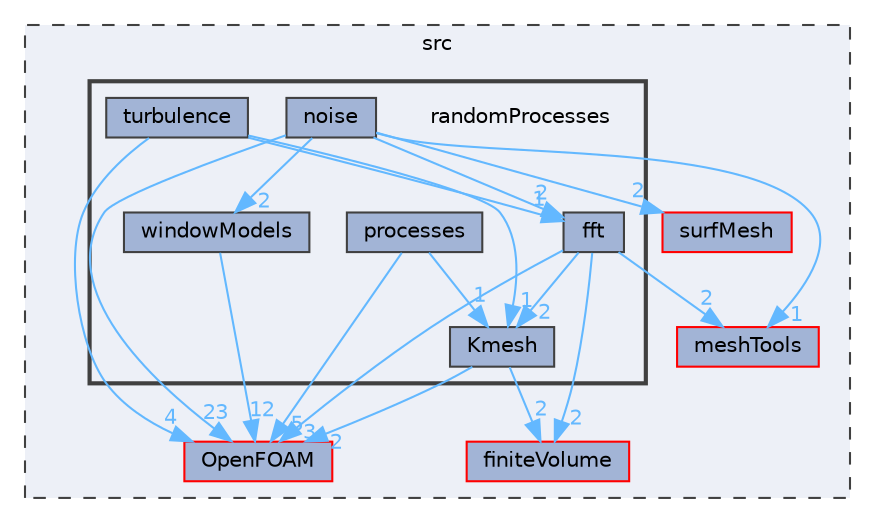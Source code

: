 digraph "src/randomProcesses"
{
 // LATEX_PDF_SIZE
  bgcolor="transparent";
  edge [fontname=Helvetica,fontsize=10,labelfontname=Helvetica,labelfontsize=10];
  node [fontname=Helvetica,fontsize=10,shape=box,height=0.2,width=0.4];
  compound=true
  subgraph clusterdir_68267d1309a1af8e8297ef4c3efbcdba {
    graph [ bgcolor="#edf0f7", pencolor="grey25", label="src", fontname=Helvetica,fontsize=10 style="filled,dashed", URL="dir_68267d1309a1af8e8297ef4c3efbcdba.html",tooltip=""]
  dir_9bd15774b555cf7259a6fa18f99fe99b [label="finiteVolume", fillcolor="#a2b4d6", color="red", style="filled", URL="dir_9bd15774b555cf7259a6fa18f99fe99b.html",tooltip=""];
  dir_ae30ad0bef50cf391b24c614251bb9fd [label="meshTools", fillcolor="#a2b4d6", color="red", style="filled", URL="dir_ae30ad0bef50cf391b24c614251bb9fd.html",tooltip=""];
  dir_c5473ff19b20e6ec4dfe5c310b3778a8 [label="OpenFOAM", fillcolor="#a2b4d6", color="red", style="filled", URL="dir_c5473ff19b20e6ec4dfe5c310b3778a8.html",tooltip=""];
  dir_0a88fe22feb23ce5f078a04a1df67721 [label="surfMesh", fillcolor="#a2b4d6", color="red", style="filled", URL="dir_0a88fe22feb23ce5f078a04a1df67721.html",tooltip=""];
  subgraph clusterdir_6992af9b03f6fc22ea45caf98ff89caa {
    graph [ bgcolor="#edf0f7", pencolor="grey25", label="", fontname=Helvetica,fontsize=10 style="filled,bold", URL="dir_6992af9b03f6fc22ea45caf98ff89caa.html",tooltip=""]
    dir_6992af9b03f6fc22ea45caf98ff89caa [shape=plaintext, label="randomProcesses"];
  dir_afc6b950f4df59744860d38e9c4c8c41 [label="fft", fillcolor="#a2b4d6", color="grey25", style="filled", URL="dir_afc6b950f4df59744860d38e9c4c8c41.html",tooltip=""];
  dir_06b4c5f3b0aa25deb28800f5c422a252 [label="Kmesh", fillcolor="#a2b4d6", color="grey25", style="filled", URL="dir_06b4c5f3b0aa25deb28800f5c422a252.html",tooltip=""];
  dir_961fac5356e98051294954c7e09f6043 [label="noise", fillcolor="#a2b4d6", color="grey25", style="filled", URL="dir_961fac5356e98051294954c7e09f6043.html",tooltip=""];
  dir_b65a53f4596a6a5e77398918ac517637 [label="processes", fillcolor="#a2b4d6", color="grey25", style="filled", URL="dir_b65a53f4596a6a5e77398918ac517637.html",tooltip=""];
  dir_095dceeaa4188d41e76684775ddf9419 [label="turbulence", fillcolor="#a2b4d6", color="grey25", style="filled", URL="dir_095dceeaa4188d41e76684775ddf9419.html",tooltip=""];
  dir_b8f1823f9c5a8389ffb5d2d4a123a4f8 [label="windowModels", fillcolor="#a2b4d6", color="grey25", style="filled", URL="dir_b8f1823f9c5a8389ffb5d2d4a123a4f8.html",tooltip=""];
  }
  }
  dir_afc6b950f4df59744860d38e9c4c8c41->dir_06b4c5f3b0aa25deb28800f5c422a252 [headlabel="2", labeldistance=1.5 headhref="dir_001316_002039.html" href="dir_001316_002039.html" color="steelblue1" fontcolor="steelblue1"];
  dir_afc6b950f4df59744860d38e9c4c8c41->dir_9bd15774b555cf7259a6fa18f99fe99b [headlabel="2", labeldistance=1.5 headhref="dir_001316_001387.html" href="dir_001316_001387.html" color="steelblue1" fontcolor="steelblue1"];
  dir_afc6b950f4df59744860d38e9c4c8c41->dir_ae30ad0bef50cf391b24c614251bb9fd [headlabel="2", labeldistance=1.5 headhref="dir_001316_002382.html" href="dir_001316_002382.html" color="steelblue1" fontcolor="steelblue1"];
  dir_afc6b950f4df59744860d38e9c4c8c41->dir_c5473ff19b20e6ec4dfe5c310b3778a8 [headlabel="3", labeldistance=1.5 headhref="dir_001316_002695.html" href="dir_001316_002695.html" color="steelblue1" fontcolor="steelblue1"];
  dir_06b4c5f3b0aa25deb28800f5c422a252->dir_9bd15774b555cf7259a6fa18f99fe99b [headlabel="2", labeldistance=1.5 headhref="dir_002039_001387.html" href="dir_002039_001387.html" color="steelblue1" fontcolor="steelblue1"];
  dir_06b4c5f3b0aa25deb28800f5c422a252->dir_c5473ff19b20e6ec4dfe5c310b3778a8 [headlabel="2", labeldistance=1.5 headhref="dir_002039_002695.html" href="dir_002039_002695.html" color="steelblue1" fontcolor="steelblue1"];
  dir_961fac5356e98051294954c7e09f6043->dir_c5473ff19b20e6ec4dfe5c310b3778a8 [headlabel="23", labeldistance=1.5 headhref="dir_002556_002695.html" href="dir_002556_002695.html" color="steelblue1" fontcolor="steelblue1"];
  dir_961fac5356e98051294954c7e09f6043->dir_afc6b950f4df59744860d38e9c4c8c41 [headlabel="2", labeldistance=1.5 headhref="dir_002556_001316.html" href="dir_002556_001316.html" color="steelblue1" fontcolor="steelblue1"];
  dir_961fac5356e98051294954c7e09f6043->dir_ae30ad0bef50cf391b24c614251bb9fd [headlabel="1", labeldistance=1.5 headhref="dir_002556_002382.html" href="dir_002556_002382.html" color="steelblue1" fontcolor="steelblue1"];
  dir_961fac5356e98051294954c7e09f6043->dir_b8f1823f9c5a8389ffb5d2d4a123a4f8 [headlabel="2", labeldistance=1.5 headhref="dir_002556_004409.html" href="dir_002556_004409.html" color="steelblue1" fontcolor="steelblue1"];
  dir_961fac5356e98051294954c7e09f6043->dir_0a88fe22feb23ce5f078a04a1df67721 [headlabel="2", labeldistance=1.5 headhref="dir_002556_003891.html" href="dir_002556_003891.html" color="steelblue1" fontcolor="steelblue1"];
  dir_b65a53f4596a6a5e77398918ac517637->dir_c5473ff19b20e6ec4dfe5c310b3778a8 [headlabel="5", labeldistance=1.5 headhref="dir_003075_002695.html" href="dir_003075_002695.html" color="steelblue1" fontcolor="steelblue1"];
  dir_b65a53f4596a6a5e77398918ac517637->dir_06b4c5f3b0aa25deb28800f5c422a252 [headlabel="1", labeldistance=1.5 headhref="dir_003075_002039.html" href="dir_003075_002039.html" color="steelblue1" fontcolor="steelblue1"];
  dir_095dceeaa4188d41e76684775ddf9419->dir_06b4c5f3b0aa25deb28800f5c422a252 [headlabel="1", labeldistance=1.5 headhref="dir_004138_002039.html" href="dir_004138_002039.html" color="steelblue1" fontcolor="steelblue1"];
  dir_095dceeaa4188d41e76684775ddf9419->dir_afc6b950f4df59744860d38e9c4c8c41 [headlabel="1", labeldistance=1.5 headhref="dir_004138_001316.html" href="dir_004138_001316.html" color="steelblue1" fontcolor="steelblue1"];
  dir_095dceeaa4188d41e76684775ddf9419->dir_c5473ff19b20e6ec4dfe5c310b3778a8 [headlabel="4", labeldistance=1.5 headhref="dir_004138_002695.html" href="dir_004138_002695.html" color="steelblue1" fontcolor="steelblue1"];
  dir_b8f1823f9c5a8389ffb5d2d4a123a4f8->dir_c5473ff19b20e6ec4dfe5c310b3778a8 [headlabel="12", labeldistance=1.5 headhref="dir_004409_002695.html" href="dir_004409_002695.html" color="steelblue1" fontcolor="steelblue1"];
}
